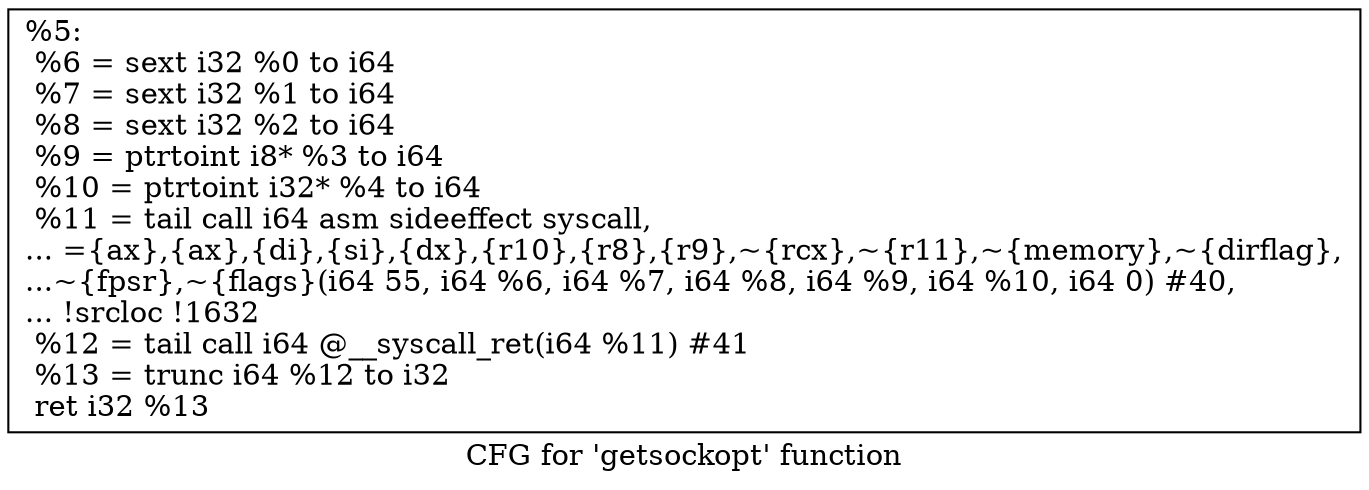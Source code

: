 digraph "CFG for 'getsockopt' function" {
	label="CFG for 'getsockopt' function";

	Node0x1f89480 [shape=record,label="{%5:\l  %6 = sext i32 %0 to i64\l  %7 = sext i32 %1 to i64\l  %8 = sext i32 %2 to i64\l  %9 = ptrtoint i8* %3 to i64\l  %10 = ptrtoint i32* %4 to i64\l  %11 = tail call i64 asm sideeffect syscall,\l... =\{ax\},\{ax\},\{di\},\{si\},\{dx\},\{r10\},\{r8\},\{r9\},~\{rcx\},~\{r11\},~\{memory\},~\{dirflag\},\l...~\{fpsr\},~\{flags\}(i64 55, i64 %6, i64 %7, i64 %8, i64 %9, i64 %10, i64 0) #40,\l... !srcloc !1632\l  %12 = tail call i64 @__syscall_ret(i64 %11) #41\l  %13 = trunc i64 %12 to i32\l  ret i32 %13\l}"];
}
